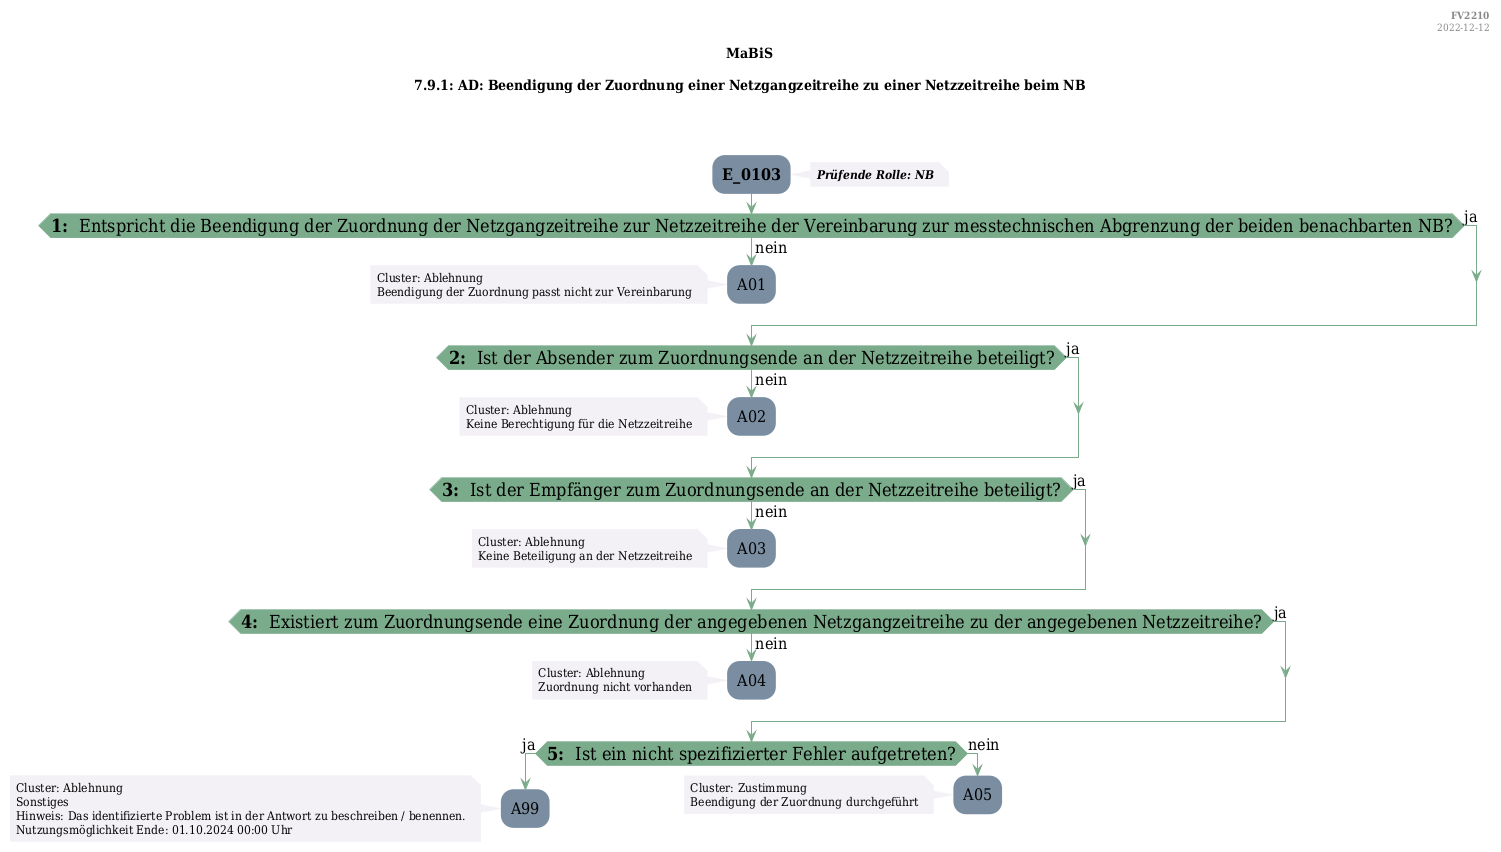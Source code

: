 @startuml
skinparam Shadowing false
skinparam NoteBorderColor #f3f1f6
skinparam NoteBackgroundColor #f3f1f6
skinparam NoteFontSize 12
skinparam ActivityBorderColor none
skinparam ActivityBackgroundColor #7a8da1
skinparam ActivityFontSize 16
skinparam ArrowColor #7aab8a
skinparam ArrowFontSize 16
skinparam ActivityDiamondBackgroundColor #7aab8a
skinparam ActivityDiamondBorderColor #7aab8a
skinparam ActivityDiamondFontSize 18
skinparam defaultFontName DejaVu Serif Condensed
skinparam ActivityEndColor #669580

header
<b>FV2210
2022-12-12
endheader

title
MaBiS

7.9.1: AD: Beendigung der Zuordnung einer Netzgangzeitreihe zu einer Netzzeitreihe beim NB



end title
:<b>E_0103</b>;
note right
<b><i>Prüfende Rolle: NB
end note

if (<b>1: </b> Entspricht die Beendigung der Zuordnung der Netzgangzeitreihe zur Netzzeitreihe der Vereinbarung zur messtechnischen Abgrenzung der beiden benachbarten NB?) then (ja)
else (nein)
    :A01;
    note left
        Cluster: Ablehnung
        Beendigung der Zuordnung passt nicht zur Vereinbarung
    endnote
    kill;
endif
if (<b>2: </b> Ist der Absender zum Zuordnungsende an der Netzzeitreihe beteiligt?) then (ja)
else (nein)
    :A02;
    note left
        Cluster: Ablehnung
        Keine Berechtigung für die Netzzeitreihe
    endnote
    kill;
endif
if (<b>3: </b> Ist der Empfänger zum Zuordnungsende an der Netzzeitreihe beteiligt?) then (ja)
else (nein)
    :A03;
    note left
        Cluster: Ablehnung
        Keine Beteiligung an der Netzzeitreihe
    endnote
    kill;
endif
if (<b>4: </b> Existiert zum Zuordnungsende eine Zuordnung der angegebenen Netzgangzeitreihe zu der angegebenen Netzzeitreihe?) then (ja)
else (nein)
    :A04;
    note left
        Cluster: Ablehnung
        Zuordnung nicht vorhanden
    endnote
    kill;
endif
if (<b>5: </b> Ist ein nicht spezifizierter Fehler aufgetreten?) then (ja)
    :A99;
    note left
        Cluster: Ablehnung
        Sonstiges
        Hinweis: Das identifizierte Problem ist in der Antwort zu beschreiben / benennen.
        Nutzungsmöglichkeit Ende: 01.10.2024 00:00 Uhr
    endnote
    kill;
else (nein)
    :A05;
    note left
        Cluster: Zustimmung
        Beendigung der Zuordnung durchgeführt
    endnote
    kill;
endif

@enduml

